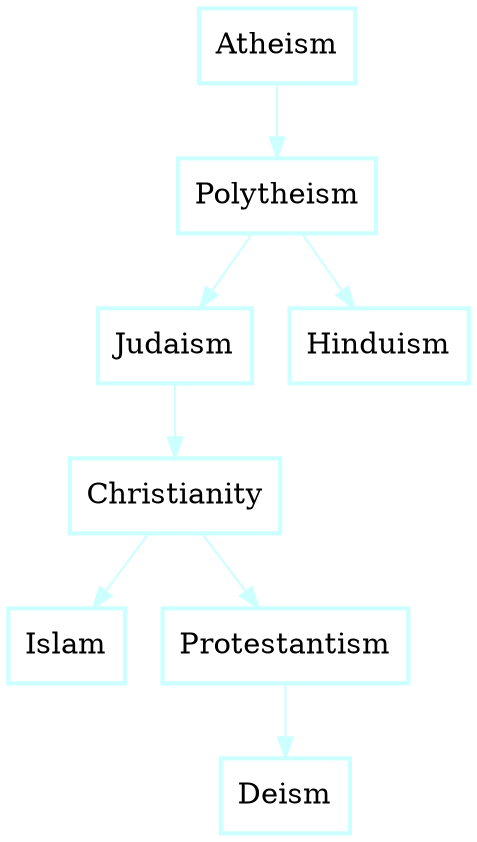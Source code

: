 digraph D {
rankdir = TB
style = filled
fontcolor = black
color = black
bgcolor = white
gradientangle = 0
dpi = 300
"cluster_76" [rankdir=TB, shape=box, penwidth=2, color="#ccffff", fontcolor=black, fillcolor=white, style=filled, gradientangle=270.05, label="Atheism"]
"cluster_77" [rankdir=TB, shape=box, penwidth=2, color="#ccffff", fontcolor=black, fillcolor=white, style=filled, gradientangle=270.05, label="Polytheism"]
"cluster_78" [rankdir=TB, shape=box, penwidth=2, color="#ccffff", fontcolor=black, fillcolor=white, style=filled, gradientangle=270.05, label="Judaism"]
"cluster_79" [rankdir=TB, shape=box, penwidth=2, color="#ccffff", fontcolor=black, fillcolor=white, style=filled, gradientangle=270.05, label="Christianity"]
"cluster_80" [rankdir=TB, shape=box, penwidth=2, color="#ccffff", fontcolor=black, fillcolor=white, style=filled, gradientangle=270.05, label="Islam"]
"cluster_79" -> "cluster_80" [color="#ccffff", penwidth=1, ltail="cluster_79", lhead="cluster_80"]
"cluster_81" [rankdir=TB, shape=box, penwidth=2, color="#ccffff", fontcolor=black, fillcolor=white, style=filled, gradientangle=270.05, label="Protestantism"]
"cluster_82" [rankdir=TB, shape=box, penwidth=2, color="#ccffff", fontcolor=black, fillcolor=white, style=filled, gradientangle=270.05, label="Deism"]
"cluster_81" -> "cluster_82" [color="#ccffff", penwidth=1, ltail="cluster_81", lhead="cluster_82"]
"cluster_79" -> "cluster_81" [color="#ccffff", penwidth=1, ltail="cluster_81", lhead="cluster_82"]
"cluster_78" -> "cluster_79" [color="#ccffff", penwidth=1, ltail="cluster_81", lhead="cluster_82"]
"cluster_77" -> "cluster_78" [color="#ccffff", penwidth=1, ltail="cluster_81", lhead="cluster_82"]
"cluster_83" [rankdir=TB, shape=box, penwidth=2, color="#ccffff", fontcolor=black, fillcolor=white, style=filled, gradientangle=270.05, label="Hinduism"]
"cluster_77" -> "cluster_83" [color="#ccffff", penwidth=1, ltail="cluster_77", lhead="cluster_83"]
"cluster_76" -> "cluster_77" [color="#ccffff", penwidth=1, ltail="cluster_77", lhead="cluster_83"]
}